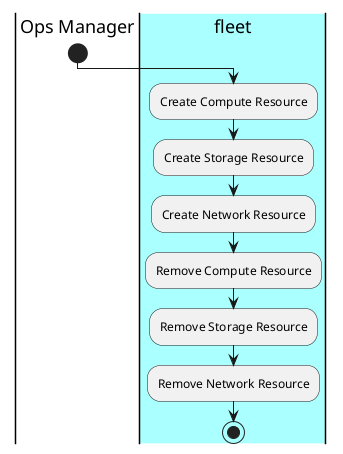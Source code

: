 @startuml
|Ops Manager|
start
|#aaffff|fleet|
:Create Compute Resource;
:Create Storage Resource;
:Create Network Resource;
:Remove Compute Resource;
:Remove Storage Resource;
:Remove Network Resource;
stop
@enduml
